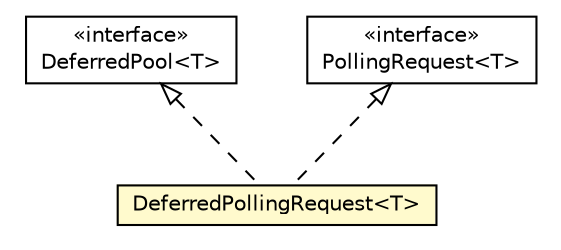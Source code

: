 #!/usr/local/bin/dot
#
# Class diagram 
# Generated by UMLGraph version R5_6-24-gf6e263 (http://www.umlgraph.org/)
#

digraph G {
	edge [fontname="Helvetica",fontsize=10,labelfontname="Helvetica",labelfontsize=10];
	node [fontname="Helvetica",fontsize=10,shape=plaintext];
	nodesep=0.25;
	ranksep=0.5;
	// io.reinert.requestor.core.DeferredPool<T>
	c20042 [label=<<table title="io.reinert.requestor.core.DeferredPool" border="0" cellborder="1" cellspacing="0" cellpadding="2" port="p" href="../DeferredPool.html">
		<tr><td><table border="0" cellspacing="0" cellpadding="1">
<tr><td align="center" balign="center"> &#171;interface&#187; </td></tr>
<tr><td align="center" balign="center"> DeferredPool&lt;T&gt; </td></tr>
		</table></td></tr>
		</table>>, URL="../DeferredPool.html", fontname="Helvetica", fontcolor="black", fontsize=10.0];
	// io.reinert.requestor.core.PollingRequest<T>
	c20104 [label=<<table title="io.reinert.requestor.core.PollingRequest" border="0" cellborder="1" cellspacing="0" cellpadding="2" port="p" href="../PollingRequest.html">
		<tr><td><table border="0" cellspacing="0" cellpadding="1">
<tr><td align="center" balign="center"> &#171;interface&#187; </td></tr>
<tr><td align="center" balign="center"> PollingRequest&lt;T&gt; </td></tr>
		</table></td></tr>
		</table>>, URL="../PollingRequest.html", fontname="Helvetica", fontcolor="black", fontsize=10.0];
	// io.reinert.requestor.core.deferred.DeferredPollingRequest<T>
	c20157 [label=<<table title="io.reinert.requestor.core.deferred.DeferredPollingRequest" border="0" cellborder="1" cellspacing="0" cellpadding="2" port="p" bgcolor="lemonChiffon" href="./DeferredPollingRequest.html">
		<tr><td><table border="0" cellspacing="0" cellpadding="1">
<tr><td align="center" balign="center"> DeferredPollingRequest&lt;T&gt; </td></tr>
		</table></td></tr>
		</table>>, URL="./DeferredPollingRequest.html", fontname="Helvetica", fontcolor="black", fontsize=10.0];
	//io.reinert.requestor.core.deferred.DeferredPollingRequest<T> implements io.reinert.requestor.core.DeferredPool<T>
	c20042:p -> c20157:p [dir=back,arrowtail=empty,style=dashed];
	//io.reinert.requestor.core.deferred.DeferredPollingRequest<T> implements io.reinert.requestor.core.PollingRequest<T>
	c20104:p -> c20157:p [dir=back,arrowtail=empty,style=dashed];
}

